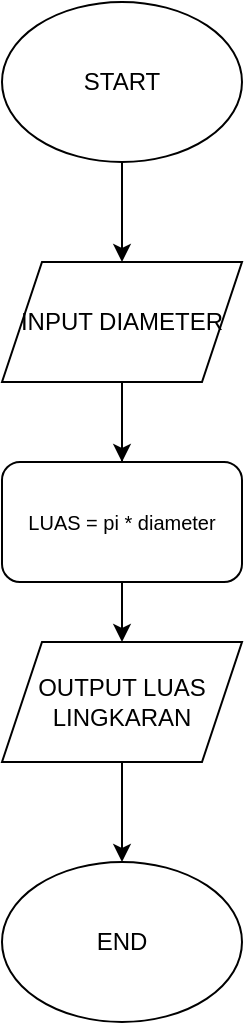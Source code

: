 <mxfile version="27.0.3">
  <diagram name="Page-1" id="L1gCRsEM1NR4NW_oKEV0">
    <mxGraphModel dx="324" dy="464" grid="1" gridSize="10" guides="1" tooltips="1" connect="1" arrows="1" fold="1" page="1" pageScale="1" pageWidth="850" pageHeight="1100" math="0" shadow="0">
      <root>
        <mxCell id="0" />
        <mxCell id="1" parent="0" />
        <mxCell id="iWnMc8rkjZ0MPN3MTaua-1" value="START" style="ellipse;whiteSpace=wrap;html=1;" vertex="1" parent="1">
          <mxGeometry x="320" y="20" width="120" height="80" as="geometry" />
        </mxCell>
        <mxCell id="iWnMc8rkjZ0MPN3MTaua-2" value="" style="endArrow=classic;html=1;rounded=0;exitX=0.5;exitY=1;exitDx=0;exitDy=0;" edge="1" parent="1" source="iWnMc8rkjZ0MPN3MTaua-1">
          <mxGeometry width="50" height="50" relative="1" as="geometry">
            <mxPoint x="400" y="170" as="sourcePoint" />
            <mxPoint x="380" y="150" as="targetPoint" />
          </mxGeometry>
        </mxCell>
        <mxCell id="iWnMc8rkjZ0MPN3MTaua-14" style="edgeStyle=orthogonalEdgeStyle;rounded=0;orthogonalLoop=1;jettySize=auto;html=1;exitX=0.5;exitY=1;exitDx=0;exitDy=0;entryX=0.5;entryY=0;entryDx=0;entryDy=0;" edge="1" parent="1" source="iWnMc8rkjZ0MPN3MTaua-3" target="iWnMc8rkjZ0MPN3MTaua-6">
          <mxGeometry relative="1" as="geometry" />
        </mxCell>
        <mxCell id="iWnMc8rkjZ0MPN3MTaua-3" value="INPUT DIAMETER" style="shape=parallelogram;perimeter=parallelogramPerimeter;whiteSpace=wrap;html=1;fixedSize=1;" vertex="1" parent="1">
          <mxGeometry x="320" y="150" width="120" height="60" as="geometry" />
        </mxCell>
        <mxCell id="iWnMc8rkjZ0MPN3MTaua-5" value="" style="endArrow=classic;html=1;rounded=0;exitX=0.5;exitY=1;exitDx=0;exitDy=0;entryX=0.5;entryY=0;entryDx=0;entryDy=0;" edge="1" parent="1" source="iWnMc8rkjZ0MPN3MTaua-3">
          <mxGeometry width="50" height="50" relative="1" as="geometry">
            <mxPoint x="350" y="270" as="sourcePoint" />
            <mxPoint x="380" y="260" as="targetPoint" />
          </mxGeometry>
        </mxCell>
        <mxCell id="iWnMc8rkjZ0MPN3MTaua-12" style="edgeStyle=orthogonalEdgeStyle;rounded=0;orthogonalLoop=1;jettySize=auto;html=1;exitX=0.5;exitY=1;exitDx=0;exitDy=0;entryX=0.5;entryY=0;entryDx=0;entryDy=0;" edge="1" parent="1" source="iWnMc8rkjZ0MPN3MTaua-6" target="iWnMc8rkjZ0MPN3MTaua-11">
          <mxGeometry relative="1" as="geometry" />
        </mxCell>
        <mxCell id="iWnMc8rkjZ0MPN3MTaua-6" value="&lt;font style=&quot;font-size: 10px;&quot;&gt;LUAS = pi * diameter&lt;/font&gt;" style="rounded=1;whiteSpace=wrap;html=1;" vertex="1" parent="1">
          <mxGeometry x="320" y="250" width="120" height="60" as="geometry" />
        </mxCell>
        <mxCell id="iWnMc8rkjZ0MPN3MTaua-10" value="END" style="ellipse;whiteSpace=wrap;html=1;" vertex="1" parent="1">
          <mxGeometry x="320" y="450" width="120" height="80" as="geometry" />
        </mxCell>
        <mxCell id="iWnMc8rkjZ0MPN3MTaua-13" style="edgeStyle=orthogonalEdgeStyle;rounded=0;orthogonalLoop=1;jettySize=auto;html=1;exitX=0.5;exitY=1;exitDx=0;exitDy=0;entryX=0.5;entryY=0;entryDx=0;entryDy=0;" edge="1" parent="1" source="iWnMc8rkjZ0MPN3MTaua-11" target="iWnMc8rkjZ0MPN3MTaua-10">
          <mxGeometry relative="1" as="geometry" />
        </mxCell>
        <mxCell id="iWnMc8rkjZ0MPN3MTaua-11" value="OUTPUT LUAS LINGKARAN" style="shape=parallelogram;perimeter=parallelogramPerimeter;whiteSpace=wrap;html=1;fixedSize=1;" vertex="1" parent="1">
          <mxGeometry x="320" y="340" width="120" height="60" as="geometry" />
        </mxCell>
      </root>
    </mxGraphModel>
  </diagram>
</mxfile>
